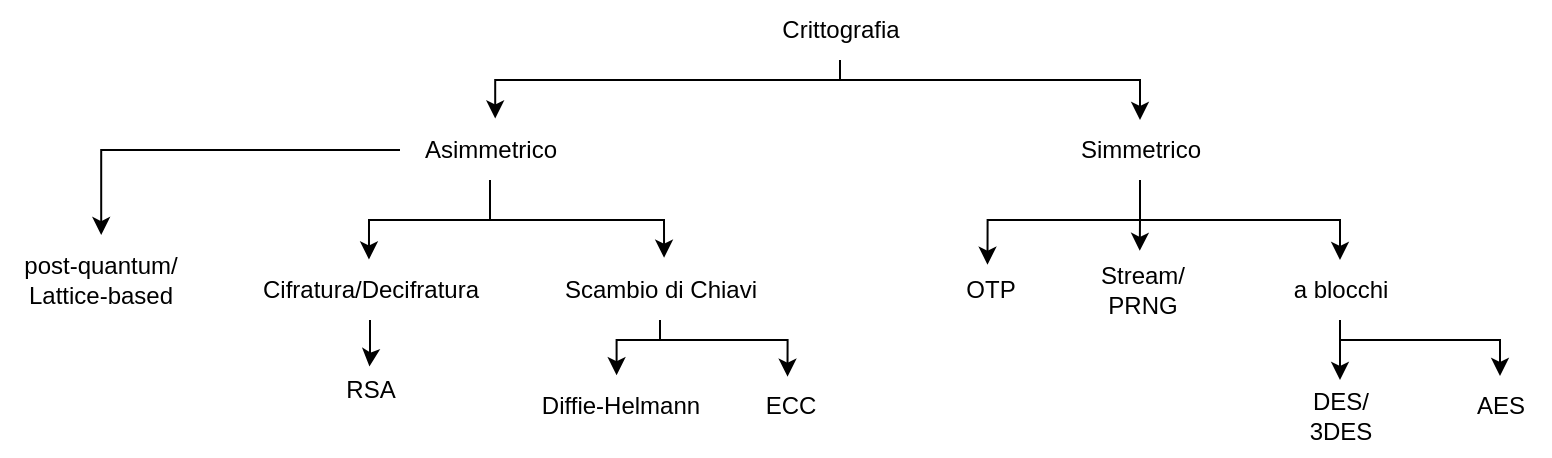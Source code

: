 <mxfile version="28.1.1">
  <diagram name="Page-1" id="wST1H2s2Qnd81N37B4IC">
    <mxGraphModel dx="462" dy="423" grid="1" gridSize="10" guides="1" tooltips="1" connect="1" arrows="1" fold="1" page="1" pageScale="1" pageWidth="850" pageHeight="1100" math="0" shadow="0">
      <root>
        <mxCell id="0" />
        <mxCell id="1" parent="0" />
        <mxCell id="wt9pN-wXPRcnZU5BOZU6-19" style="edgeStyle=orthogonalEdgeStyle;rounded=0;orthogonalLoop=1;jettySize=auto;html=1;" edge="1" parent="1" source="wt9pN-wXPRcnZU5BOZU6-2" target="wt9pN-wXPRcnZU5BOZU6-4">
          <mxGeometry relative="1" as="geometry">
            <Array as="points">
              <mxPoint x="440" y="290" />
              <mxPoint x="590" y="290" />
            </Array>
          </mxGeometry>
        </mxCell>
        <mxCell id="wt9pN-wXPRcnZU5BOZU6-2" value="Crittografia" style="text;html=1;align=center;verticalAlign=middle;resizable=0;points=[];autosize=1;strokeColor=none;fillColor=none;" vertex="1" parent="1">
          <mxGeometry x="400" y="250" width="80" height="30" as="geometry" />
        </mxCell>
        <mxCell id="wt9pN-wXPRcnZU5BOZU6-3" value="Asimmetrico" style="text;html=1;align=center;verticalAlign=middle;resizable=0;points=[];autosize=1;strokeColor=none;fillColor=none;" vertex="1" parent="1">
          <mxGeometry x="220" y="310" width="90" height="30" as="geometry" />
        </mxCell>
        <mxCell id="wt9pN-wXPRcnZU5BOZU6-28" style="edgeStyle=orthogonalEdgeStyle;rounded=0;orthogonalLoop=1;jettySize=auto;html=1;" edge="1" parent="1" source="wt9pN-wXPRcnZU5BOZU6-4" target="wt9pN-wXPRcnZU5BOZU6-6">
          <mxGeometry relative="1" as="geometry">
            <Array as="points">
              <mxPoint x="590" y="360" />
              <mxPoint x="690" y="360" />
            </Array>
          </mxGeometry>
        </mxCell>
        <mxCell id="wt9pN-wXPRcnZU5BOZU6-4" value="Simmetrico" style="text;html=1;align=center;verticalAlign=middle;resizable=0;points=[];autosize=1;strokeColor=none;fillColor=none;" vertex="1" parent="1">
          <mxGeometry x="550" y="310" width="80" height="30" as="geometry" />
        </mxCell>
        <mxCell id="wt9pN-wXPRcnZU5BOZU6-5" value="&lt;div&gt;Stream/&lt;/div&gt;&lt;div&gt;PRNG&lt;/div&gt;" style="text;html=1;align=center;verticalAlign=middle;resizable=0;points=[];autosize=1;strokeColor=none;fillColor=none;" vertex="1" parent="1">
          <mxGeometry x="556" y="375" width="70" height="40" as="geometry" />
        </mxCell>
        <mxCell id="wt9pN-wXPRcnZU5BOZU6-29" style="edgeStyle=orthogonalEdgeStyle;rounded=0;orthogonalLoop=1;jettySize=auto;html=1;entryX=0.5;entryY=0.05;entryDx=0;entryDy=0;entryPerimeter=0;" edge="1" parent="1" source="wt9pN-wXPRcnZU5BOZU6-6" target="wt9pN-wXPRcnZU5BOZU6-13">
          <mxGeometry relative="1" as="geometry">
            <mxPoint x="690" y="430" as="targetPoint" />
            <Array as="points" />
          </mxGeometry>
        </mxCell>
        <mxCell id="wt9pN-wXPRcnZU5BOZU6-30" style="edgeStyle=orthogonalEdgeStyle;rounded=0;orthogonalLoop=1;jettySize=auto;html=1;" edge="1" parent="1" source="wt9pN-wXPRcnZU5BOZU6-6" target="wt9pN-wXPRcnZU5BOZU6-14">
          <mxGeometry relative="1" as="geometry">
            <Array as="points">
              <mxPoint x="690" y="420" />
              <mxPoint x="770" y="420" />
            </Array>
          </mxGeometry>
        </mxCell>
        <mxCell id="wt9pN-wXPRcnZU5BOZU6-6" value="a blocchi" style="text;html=1;align=center;verticalAlign=middle;resizable=0;points=[];autosize=1;strokeColor=none;fillColor=none;" vertex="1" parent="1">
          <mxGeometry x="655" y="380" width="70" height="30" as="geometry" />
        </mxCell>
        <mxCell id="wt9pN-wXPRcnZU5BOZU6-7" value="OTP" style="text;html=1;align=center;verticalAlign=middle;resizable=0;points=[];autosize=1;strokeColor=none;fillColor=none;fontColor=light-dark(#000000,#1E90FF);" vertex="1" parent="1">
          <mxGeometry x="490" y="380" width="50" height="30" as="geometry" />
        </mxCell>
        <mxCell id="wt9pN-wXPRcnZU5BOZU6-8" value="Cifratura/Decifratura" style="text;html=1;align=center;verticalAlign=middle;resizable=0;points=[];autosize=1;strokeColor=none;fillColor=none;" vertex="1" parent="1">
          <mxGeometry x="140" y="380" width="130" height="30" as="geometry" />
        </mxCell>
        <mxCell id="wt9pN-wXPRcnZU5BOZU6-9" value="Scambio di Chiavi" style="text;html=1;align=center;verticalAlign=middle;resizable=0;points=[];autosize=1;strokeColor=none;fillColor=none;" vertex="1" parent="1">
          <mxGeometry x="290" y="380" width="120" height="30" as="geometry" />
        </mxCell>
        <mxCell id="wt9pN-wXPRcnZU5BOZU6-10" value="RSA" style="text;html=1;align=center;verticalAlign=middle;resizable=0;points=[];autosize=1;strokeColor=none;fillColor=none;fontColor=light-dark(#000000,#1E90FF);" vertex="1" parent="1">
          <mxGeometry x="180" y="430" width="50" height="30" as="geometry" />
        </mxCell>
        <mxCell id="wt9pN-wXPRcnZU5BOZU6-11" value="Diffie-Helmann" style="text;html=1;align=center;verticalAlign=middle;resizable=0;points=[];autosize=1;strokeColor=none;fillColor=none;fontColor=light-dark(#000000,#1E90FF);" vertex="1" parent="1">
          <mxGeometry x="280" y="438" width="100" height="30" as="geometry" />
        </mxCell>
        <mxCell id="wt9pN-wXPRcnZU5BOZU6-12" value="ECC" style="text;html=1;align=center;verticalAlign=middle;resizable=0;points=[];autosize=1;strokeColor=none;fillColor=none;fontColor=light-dark(#000000,#1E90FF);" vertex="1" parent="1">
          <mxGeometry x="390" y="438" width="50" height="30" as="geometry" />
        </mxCell>
        <mxCell id="wt9pN-wXPRcnZU5BOZU6-13" value="&lt;div&gt;DES/&lt;/div&gt;&lt;div&gt;3DES&lt;/div&gt;" style="text;html=1;align=center;verticalAlign=middle;resizable=0;points=[];autosize=1;strokeColor=none;fillColor=none;fontColor=light-dark(#000000,#1E90FF);" vertex="1" parent="1">
          <mxGeometry x="665" y="438" width="50" height="40" as="geometry" />
        </mxCell>
        <mxCell id="wt9pN-wXPRcnZU5BOZU6-14" value="AES" style="text;html=1;align=center;verticalAlign=middle;resizable=0;points=[];autosize=1;strokeColor=none;fillColor=none;fontColor=light-dark(#000000,#1E90FF);" vertex="1" parent="1">
          <mxGeometry x="745" y="438" width="50" height="30" as="geometry" />
        </mxCell>
        <mxCell id="wt9pN-wXPRcnZU5BOZU6-15" value="&lt;div&gt;post-quantum/&lt;/div&gt;&lt;div&gt;Lattice-based&lt;/div&gt;" style="text;html=1;align=center;verticalAlign=middle;resizable=0;points=[];autosize=1;strokeColor=none;fillColor=none;" vertex="1" parent="1">
          <mxGeometry x="20" y="370" width="100" height="40" as="geometry" />
        </mxCell>
        <mxCell id="wt9pN-wXPRcnZU5BOZU6-18" style="edgeStyle=orthogonalEdgeStyle;rounded=0;orthogonalLoop=1;jettySize=auto;html=1;entryX=0.529;entryY=-0.026;entryDx=0;entryDy=0;entryPerimeter=0;" edge="1" parent="1" source="wt9pN-wXPRcnZU5BOZU6-2" target="wt9pN-wXPRcnZU5BOZU6-3">
          <mxGeometry relative="1" as="geometry">
            <Array as="points">
              <mxPoint x="440" y="290" />
              <mxPoint x="268" y="290" />
            </Array>
          </mxGeometry>
        </mxCell>
        <mxCell id="wt9pN-wXPRcnZU5BOZU6-20" style="edgeStyle=orthogonalEdgeStyle;rounded=0;orthogonalLoop=1;jettySize=auto;html=1;entryX=0.496;entryY=-0.009;entryDx=0;entryDy=0;entryPerimeter=0;" edge="1" parent="1" source="wt9pN-wXPRcnZU5BOZU6-3" target="wt9pN-wXPRcnZU5BOZU6-8">
          <mxGeometry relative="1" as="geometry" />
        </mxCell>
        <mxCell id="wt9pN-wXPRcnZU5BOZU6-21" style="edgeStyle=orthogonalEdgeStyle;rounded=0;orthogonalLoop=1;jettySize=auto;html=1;entryX=0.517;entryY=-0.038;entryDx=0;entryDy=0;entryPerimeter=0;" edge="1" parent="1" source="wt9pN-wXPRcnZU5BOZU6-3" target="wt9pN-wXPRcnZU5BOZU6-9">
          <mxGeometry relative="1" as="geometry" />
        </mxCell>
        <mxCell id="wt9pN-wXPRcnZU5BOZU6-22" style="edgeStyle=orthogonalEdgeStyle;rounded=0;orthogonalLoop=1;jettySize=auto;html=1;entryX=0.506;entryY=-0.062;entryDx=0;entryDy=0;entryPerimeter=0;" edge="1" parent="1" source="wt9pN-wXPRcnZU5BOZU6-3" target="wt9pN-wXPRcnZU5BOZU6-15">
          <mxGeometry relative="1" as="geometry" />
        </mxCell>
        <mxCell id="wt9pN-wXPRcnZU5BOZU6-23" style="edgeStyle=orthogonalEdgeStyle;rounded=0;orthogonalLoop=1;jettySize=auto;html=1;entryX=0.494;entryY=0.108;entryDx=0;entryDy=0;entryPerimeter=0;" edge="1" parent="1" source="wt9pN-wXPRcnZU5BOZU6-8" target="wt9pN-wXPRcnZU5BOZU6-10">
          <mxGeometry relative="1" as="geometry" />
        </mxCell>
        <mxCell id="wt9pN-wXPRcnZU5BOZU6-24" style="edgeStyle=orthogonalEdgeStyle;rounded=0;orthogonalLoop=1;jettySize=auto;html=1;entryX=0.483;entryY=-0.013;entryDx=0;entryDy=0;entryPerimeter=0;" edge="1" parent="1" target="wt9pN-wXPRcnZU5BOZU6-11">
          <mxGeometry relative="1" as="geometry">
            <mxPoint x="350" y="410" as="sourcePoint" />
            <Array as="points">
              <mxPoint x="350" y="420" />
              <mxPoint x="328" y="420" />
            </Array>
          </mxGeometry>
        </mxCell>
        <mxCell id="wt9pN-wXPRcnZU5BOZU6-25" style="edgeStyle=orthogonalEdgeStyle;rounded=0;orthogonalLoop=1;jettySize=auto;html=1;entryX=0.475;entryY=0.011;entryDx=0;entryDy=0;entryPerimeter=0;" edge="1" parent="1" source="wt9pN-wXPRcnZU5BOZU6-9" target="wt9pN-wXPRcnZU5BOZU6-12">
          <mxGeometry relative="1" as="geometry">
            <Array as="points">
              <mxPoint x="350" y="420" />
              <mxPoint x="414" y="420" />
            </Array>
          </mxGeometry>
        </mxCell>
        <mxCell id="wt9pN-wXPRcnZU5BOZU6-26" style="edgeStyle=orthogonalEdgeStyle;rounded=0;orthogonalLoop=1;jettySize=auto;html=1;entryX=0.475;entryY=0.078;entryDx=0;entryDy=0;entryPerimeter=0;" edge="1" parent="1" source="wt9pN-wXPRcnZU5BOZU6-4" target="wt9pN-wXPRcnZU5BOZU6-7">
          <mxGeometry relative="1" as="geometry">
            <Array as="points">
              <mxPoint x="590" y="360" />
              <mxPoint x="514" y="360" />
            </Array>
          </mxGeometry>
        </mxCell>
        <mxCell id="wt9pN-wXPRcnZU5BOZU6-27" style="edgeStyle=orthogonalEdgeStyle;rounded=0;orthogonalLoop=1;jettySize=auto;html=1;entryX=0.484;entryY=0.01;entryDx=0;entryDy=0;entryPerimeter=0;" edge="1" parent="1" source="wt9pN-wXPRcnZU5BOZU6-4" target="wt9pN-wXPRcnZU5BOZU6-5">
          <mxGeometry relative="1" as="geometry" />
        </mxCell>
      </root>
    </mxGraphModel>
  </diagram>
</mxfile>
